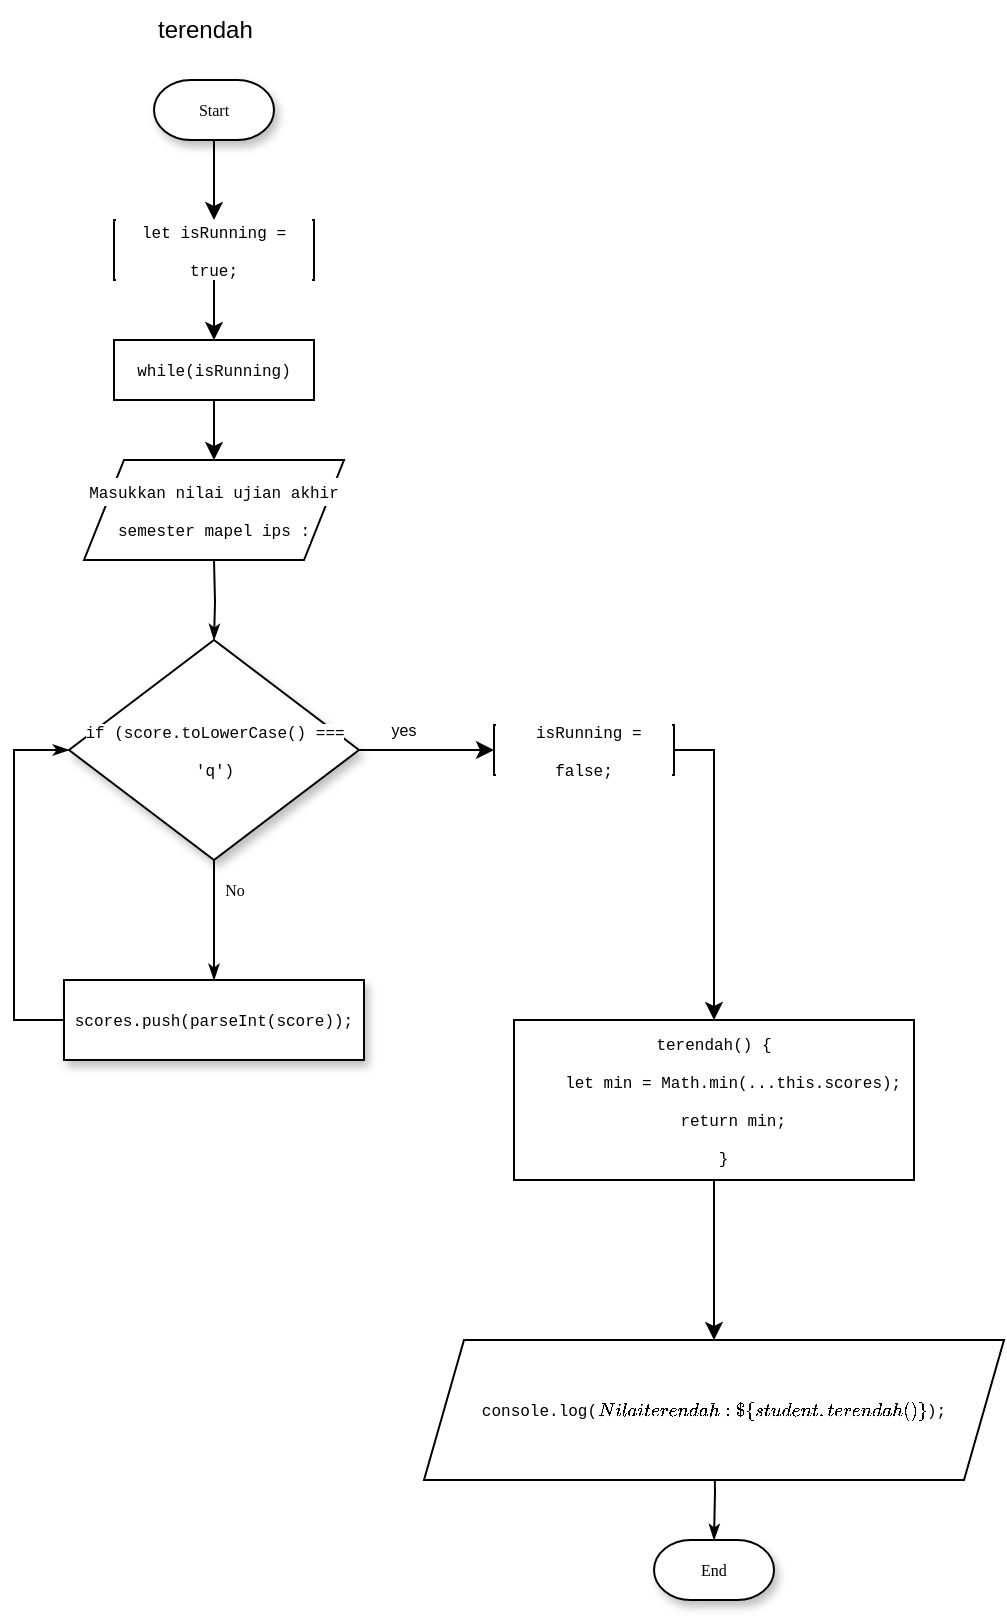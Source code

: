 <mxfile version="16.6.4" type="device"><diagram name="Page-1" id="edf60f1a-56cd-e834-aa8a-f176f3a09ee4"><mxGraphModel dx="1021" dy="612" grid="1" gridSize="10" guides="1" tooltips="1" connect="1" arrows="1" fold="1" page="1" pageScale="1" pageWidth="1100" pageHeight="850" background="none" math="0" shadow="0"><root><mxCell id="0"/><mxCell id="1" parent="0"/><mxCell id="60e70716793133e9-32" style="edgeStyle=orthogonalEdgeStyle;rounded=0;html=1;labelBackgroundColor=none;startSize=5;endArrow=classicThin;endFill=1;endSize=5;jettySize=auto;orthogonalLoop=1;strokeWidth=1;fontFamily=Verdana;fontSize=8;" parent="1" target="60e70716793133e9-5" edge="1"><mxGeometry relative="1" as="geometry"><mxPoint x="250" y="370" as="sourcePoint"/></mxGeometry></mxCell><mxCell id="60e70716793133e9-37" value="No" style="edgeStyle=orthogonalEdgeStyle;rounded=0;html=1;labelBackgroundColor=none;startSize=5;endArrow=classicThin;endFill=1;endSize=5;jettySize=auto;orthogonalLoop=1;strokeWidth=1;fontFamily=Verdana;fontSize=8" parent="1" source="60e70716793133e9-5" target="60e70716793133e9-9" edge="1"><mxGeometry x="-0.5" y="10" relative="1" as="geometry"><mxPoint as="offset"/></mxGeometry></mxCell><mxCell id="V9P5cRSa1zPc60VWk3Uu-13" value="" style="edgeStyle=orthogonalEdgeStyle;rounded=0;orthogonalLoop=1;jettySize=auto;html=1;fontSize=8;fontColor=#000000;entryX=0;entryY=0.5;entryDx=0;entryDy=0;" edge="1" parent="1" source="60e70716793133e9-5" target="V9P5cRSa1zPc60VWk3Uu-15"><mxGeometry relative="1" as="geometry"><mxPoint x="400" y="450" as="targetPoint"/><Array as="points"/></mxGeometry></mxCell><mxCell id="60e70716793133e9-5" value="&lt;div style=&quot;font-family: &amp;#34;consolas&amp;#34; , &amp;#34;courier new&amp;#34; , monospace ; line-height: 19px&quot;&gt;&lt;span style=&quot;background-color: rgb(255 , 255 , 255)&quot;&gt;&lt;font style=&quot;font-size: 8px&quot;&gt;if (score.toLowerCase() === 'q')&lt;/font&gt;&lt;/span&gt;&lt;/div&gt;" style="rhombus;whiteSpace=wrap;html=1;rounded=0;shadow=1;labelBackgroundColor=none;strokeWidth=1;fontFamily=Verdana;fontSize=8;align=center;" parent="1" vertex="1"><mxGeometry x="177.5" y="410" width="145" height="110" as="geometry"/></mxCell><mxCell id="60e70716793133e9-38" style="edgeStyle=orthogonalEdgeStyle;rounded=0;html=1;labelBackgroundColor=none;startSize=5;endArrow=classicThin;endFill=1;endSize=5;jettySize=auto;orthogonalLoop=1;strokeWidth=1;fontFamily=Verdana;fontSize=8;entryX=0;entryY=0.5;entryDx=0;entryDy=0;" parent="1" source="60e70716793133e9-9" target="60e70716793133e9-5" edge="1"><mxGeometry relative="1" as="geometry"><mxPoint x="170" y="460" as="targetPoint"/><Array as="points"><mxPoint x="150" y="600"/><mxPoint x="150" y="465"/></Array></mxGeometry></mxCell><mxCell id="60e70716793133e9-9" value="&lt;div style=&quot;font-family: &amp;#34;consolas&amp;#34; , &amp;#34;courier new&amp;#34; , monospace ; line-height: 19px&quot;&gt;&lt;span style=&quot;background-color: rgb(255 , 255 , 255)&quot;&gt;scores.push(parseInt(score));&lt;/span&gt;&lt;/div&gt;" style="whiteSpace=wrap;html=1;rounded=0;shadow=1;labelBackgroundColor=none;strokeWidth=1;fontFamily=Verdana;fontSize=8;align=center;" parent="1" vertex="1"><mxGeometry x="175" y="580" width="150" height="40" as="geometry"/></mxCell><mxCell id="60e70716793133e9-57" style="edgeStyle=orthogonalEdgeStyle;rounded=0;html=1;labelBackgroundColor=none;startSize=5;endArrow=classicThin;endFill=1;endSize=5;jettySize=auto;orthogonalLoop=1;strokeWidth=1;fontFamily=Verdana;fontSize=8" parent="1" target="60e70716793133e9-30" edge="1"><mxGeometry relative="1" as="geometry"><mxPoint x="500" y="810" as="sourcePoint"/></mxGeometry></mxCell><mxCell id="60e70716793133e9-30" value="End" style="strokeWidth=1;html=1;shape=mxgraph.flowchart.terminator;whiteSpace=wrap;rounded=0;shadow=1;labelBackgroundColor=none;fontFamily=Verdana;fontSize=8;align=center;" parent="1" vertex="1"><mxGeometry x="470" y="860" width="60" height="30" as="geometry"/></mxCell><mxCell id="V9P5cRSa1zPc60VWk3Uu-2" value="Start" style="strokeWidth=1;html=1;shape=mxgraph.flowchart.terminator;whiteSpace=wrap;rounded=0;shadow=1;labelBackgroundColor=none;fontFamily=Verdana;fontSize=8;align=center;" vertex="1" parent="1"><mxGeometry x="220" y="130" width="60" height="30" as="geometry"/></mxCell><mxCell id="V9P5cRSa1zPc60VWk3Uu-3" value="&lt;blockquote style=&quot;margin: 0 0 0 40px ; border: none ; padding: 0px&quot;&gt;terendah&lt;/blockquote&gt;" style="text;html=1;strokeColor=none;fillColor=none;align=left;verticalAlign=middle;whiteSpace=wrap;rounded=0;" vertex="1" parent="1"><mxGeometry x="180" y="90" width="140" height="30" as="geometry"/></mxCell><mxCell id="V9P5cRSa1zPc60VWk3Uu-4" value="&lt;div style=&quot;font-family: &amp;#34;consolas&amp;#34; , &amp;#34;courier new&amp;#34; , monospace ; line-height: 19px&quot;&gt;&lt;span style=&quot;background-color: rgb(255 , 255 , 255)&quot;&gt;&lt;font style=&quot;font-size: 8px&quot;&gt;Masukkan nilai ujian akhir semester mapel ips :&lt;/font&gt;&lt;/span&gt;&lt;/div&gt;" style="shape=parallelogram;perimeter=parallelogramPerimeter;whiteSpace=wrap;html=1;fixedSize=1;" vertex="1" parent="1"><mxGeometry x="185" y="320" width="130" height="50" as="geometry"/></mxCell><mxCell id="V9P5cRSa1zPc60VWk3Uu-7" value="&lt;div style=&quot;font-family: &amp;#34;consolas&amp;#34; , &amp;#34;courier new&amp;#34; , monospace ; line-height: 19px&quot;&gt;&lt;span style=&quot;background-color: rgb(255 , 255 , 255)&quot;&gt;&lt;font style=&quot;font-size: 8px&quot;&gt;let isRunning = true;&lt;/font&gt;&lt;/span&gt;&lt;/div&gt;" style="rounded=0;whiteSpace=wrap;html=1;labelBackgroundColor=#FFFFFF;fontSize=8;fontColor=#000000;" vertex="1" parent="1"><mxGeometry x="200" y="200" width="100" height="30" as="geometry"/></mxCell><mxCell id="V9P5cRSa1zPc60VWk3Uu-8" value="" style="endArrow=classic;html=1;rounded=0;fontSize=8;fontColor=#000000;exitX=0.5;exitY=1;exitDx=0;exitDy=0;exitPerimeter=0;entryX=0.5;entryY=0;entryDx=0;entryDy=0;" edge="1" parent="1" source="V9P5cRSa1zPc60VWk3Uu-2" target="V9P5cRSa1zPc60VWk3Uu-7"><mxGeometry width="50" height="50" relative="1" as="geometry"><mxPoint x="260" y="170" as="sourcePoint"/><mxPoint x="270" y="260" as="targetPoint"/></mxGeometry></mxCell><mxCell id="V9P5cRSa1zPc60VWk3Uu-9" value="&lt;div style=&quot;font-family: &amp;#34;consolas&amp;#34; , &amp;#34;courier new&amp;#34; , monospace ; line-height: 19px&quot;&gt;&lt;span style=&quot;background-color: rgb(255 , 255 , 255)&quot;&gt;while(isRunning)&lt;/span&gt;&lt;/div&gt;" style="rounded=0;whiteSpace=wrap;html=1;labelBackgroundColor=#FFFFFF;fontSize=8;fontColor=#000000;" vertex="1" parent="1"><mxGeometry x="200" y="260" width="100" height="30" as="geometry"/></mxCell><mxCell id="V9P5cRSa1zPc60VWk3Uu-10" value="" style="endArrow=classic;html=1;rounded=0;fontSize=8;fontColor=#000000;entryX=0.5;entryY=0;entryDx=0;entryDy=0;exitX=0.5;exitY=1;exitDx=0;exitDy=0;" edge="1" parent="1" source="V9P5cRSa1zPc60VWk3Uu-7" target="V9P5cRSa1zPc60VWk3Uu-9"><mxGeometry width="50" height="50" relative="1" as="geometry"><mxPoint x="370" y="420" as="sourcePoint"/><mxPoint x="420" y="370" as="targetPoint"/></mxGeometry></mxCell><mxCell id="V9P5cRSa1zPc60VWk3Uu-11" value="" style="endArrow=classic;html=1;rounded=0;fontSize=8;fontColor=#000000;entryX=0.5;entryY=0;entryDx=0;entryDy=0;exitX=0.5;exitY=1;exitDx=0;exitDy=0;" edge="1" parent="1" source="V9P5cRSa1zPc60VWk3Uu-9" target="V9P5cRSa1zPc60VWk3Uu-4"><mxGeometry width="50" height="50" relative="1" as="geometry"><mxPoint x="470" y="340" as="sourcePoint"/><mxPoint x="520" y="290" as="targetPoint"/></mxGeometry></mxCell><mxCell id="V9P5cRSa1zPc60VWk3Uu-14" value="yes" style="text;html=1;strokeColor=none;fillColor=none;align=center;verticalAlign=middle;whiteSpace=wrap;rounded=0;labelBackgroundColor=#FFFFFF;fontSize=8;fontColor=#000000;" vertex="1" parent="1"><mxGeometry x="330" y="450" width="30" height="10" as="geometry"/></mxCell><mxCell id="V9P5cRSa1zPc60VWk3Uu-18" value="" style="edgeStyle=orthogonalEdgeStyle;rounded=0;orthogonalLoop=1;jettySize=auto;html=1;fontSize=8;fontColor=#000000;entryX=0.5;entryY=0;entryDx=0;entryDy=0;" edge="1" parent="1" source="V9P5cRSa1zPc60VWk3Uu-15" target="V9P5cRSa1zPc60VWk3Uu-19"><mxGeometry relative="1" as="geometry"><mxPoint x="500" y="580" as="targetPoint"/><Array as="points"><mxPoint x="500" y="465"/></Array></mxGeometry></mxCell><mxCell id="V9P5cRSa1zPc60VWk3Uu-15" value="&lt;div style=&quot;font-family: &amp;#34;consolas&amp;#34; , &amp;#34;courier new&amp;#34; , monospace ; line-height: 19px&quot;&gt;&lt;span style=&quot;background-color: rgb(255 , 255 , 255)&quot;&gt;&amp;nbsp;isRunning = false;&lt;/span&gt;&lt;/div&gt;" style="rounded=0;whiteSpace=wrap;html=1;labelBackgroundColor=#FFFFFF;fontSize=8;fontColor=#000000;" vertex="1" parent="1"><mxGeometry x="390" y="452.5" width="90" height="25" as="geometry"/></mxCell><mxCell id="V9P5cRSa1zPc60VWk3Uu-19" value="&lt;div style=&quot;font-family: &amp;#34;consolas&amp;#34; , &amp;#34;courier new&amp;#34; , monospace ; line-height: 19px&quot;&gt;&lt;div style=&quot;font-family: &amp;#34;consolas&amp;#34; , &amp;#34;courier new&amp;#34; , monospace ; line-height: 19px&quot;&gt;&lt;div&gt;&lt;span style=&quot;background-color: rgb(255 , 255 , 255)&quot;&gt;terendah() {&lt;/span&gt;&lt;/div&gt;&lt;div&gt;&lt;span style=&quot;background-color: rgb(255 , 255 , 255)&quot;&gt;&amp;nbsp; &amp;nbsp; let min = Math.min(...this.scores);&lt;/span&gt;&lt;/div&gt;&lt;div&gt;&lt;span style=&quot;background-color: rgb(255 , 255 , 255)&quot;&gt;&amp;nbsp; &amp;nbsp; return min;&lt;/span&gt;&lt;/div&gt;&lt;div&gt;&lt;span style=&quot;background-color: rgb(255 , 255 , 255)&quot;&gt;&amp;nbsp; }&lt;/span&gt;&lt;/div&gt;&lt;/div&gt;&lt;/div&gt;" style="rounded=0;whiteSpace=wrap;html=1;labelBackgroundColor=#FFFFFF;fontSize=8;fontColor=#000000;" vertex="1" parent="1"><mxGeometry x="400" y="600" width="200" height="80" as="geometry"/></mxCell><mxCell id="V9P5cRSa1zPc60VWk3Uu-20" value="" style="endArrow=classic;html=1;rounded=0;fontSize=8;fontColor=#000000;exitX=0.5;exitY=1;exitDx=0;exitDy=0;" edge="1" parent="1" source="V9P5cRSa1zPc60VWk3Uu-19"><mxGeometry width="50" height="50" relative="1" as="geometry"><mxPoint x="470" y="760" as="sourcePoint"/><mxPoint x="500" y="760" as="targetPoint"/></mxGeometry></mxCell><mxCell id="V9P5cRSa1zPc60VWk3Uu-21" value="&lt;div style=&quot;font-family: &amp;#34;consolas&amp;#34; , &amp;#34;courier new&amp;#34; , monospace ; line-height: 19px&quot;&gt;&lt;div style=&quot;font-family: &amp;#34;consolas&amp;#34; , &amp;#34;courier new&amp;#34; , monospace ; line-height: 19px&quot;&gt;&lt;span style=&quot;background-color: rgb(255 , 255 , 255)&quot;&gt;console.log(`Nilai terendah : ${student.terendah()}`);&lt;/span&gt;&lt;/div&gt;&lt;/div&gt;" style="shape=parallelogram;perimeter=parallelogramPerimeter;whiteSpace=wrap;html=1;fixedSize=1;labelBackgroundColor=#FFFFFF;fontSize=8;fontColor=#000000;" vertex="1" parent="1"><mxGeometry x="355" y="760" width="290" height="70" as="geometry"/></mxCell></root></mxGraphModel></diagram></mxfile>